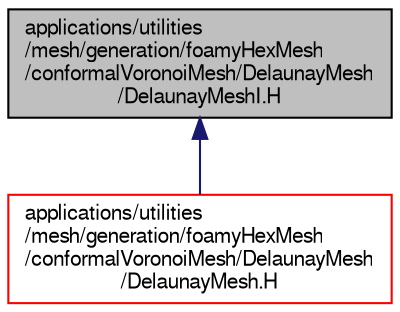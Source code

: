 digraph "applications/utilities/mesh/generation/foamyHexMesh/conformalVoronoiMesh/DelaunayMesh/DelaunayMeshI.H"
{
  bgcolor="transparent";
  edge [fontname="FreeSans",fontsize="10",labelfontname="FreeSans",labelfontsize="10"];
  node [fontname="FreeSans",fontsize="10",shape=record];
  Node1 [label="applications/utilities\l/mesh/generation/foamyHexMesh\l/conformalVoronoiMesh/DelaunayMesh\l/DelaunayMeshI.H",height=0.2,width=0.4,color="black", fillcolor="grey75", style="filled", fontcolor="black"];
  Node1 -> Node2 [dir="back",color="midnightblue",fontsize="10",style="solid",fontname="FreeSans"];
  Node2 [label="applications/utilities\l/mesh/generation/foamyHexMesh\l/conformalVoronoiMesh/DelaunayMesh\l/DelaunayMesh.H",height=0.2,width=0.4,color="red",URL="$a18293.html"];
}
